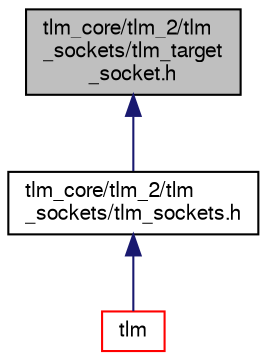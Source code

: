 digraph "tlm_core/tlm_2/tlm_sockets/tlm_target_socket.h"
{
  edge [fontname="FreeSans",fontsize="10",labelfontname="FreeSans",labelfontsize="10"];
  node [fontname="FreeSans",fontsize="10",shape=record];
  Node103 [label="tlm_core/tlm_2/tlm\l_sockets/tlm_target\l_socket.h",height=0.2,width=0.4,color="black", fillcolor="grey75", style="filled", fontcolor="black"];
  Node103 -> Node104 [dir="back",color="midnightblue",fontsize="10",style="solid",fontname="FreeSans"];
  Node104 [label="tlm_core/tlm_2/tlm\l_sockets/tlm_sockets.h",height=0.2,width=0.4,color="black", fillcolor="white", style="filled",URL="$a00779.html"];
  Node104 -> Node105 [dir="back",color="midnightblue",fontsize="10",style="solid",fontname="FreeSans"];
  Node105 [label="tlm",height=0.2,width=0.4,color="red", fillcolor="white", style="filled",URL="$a00671.html"];
}
